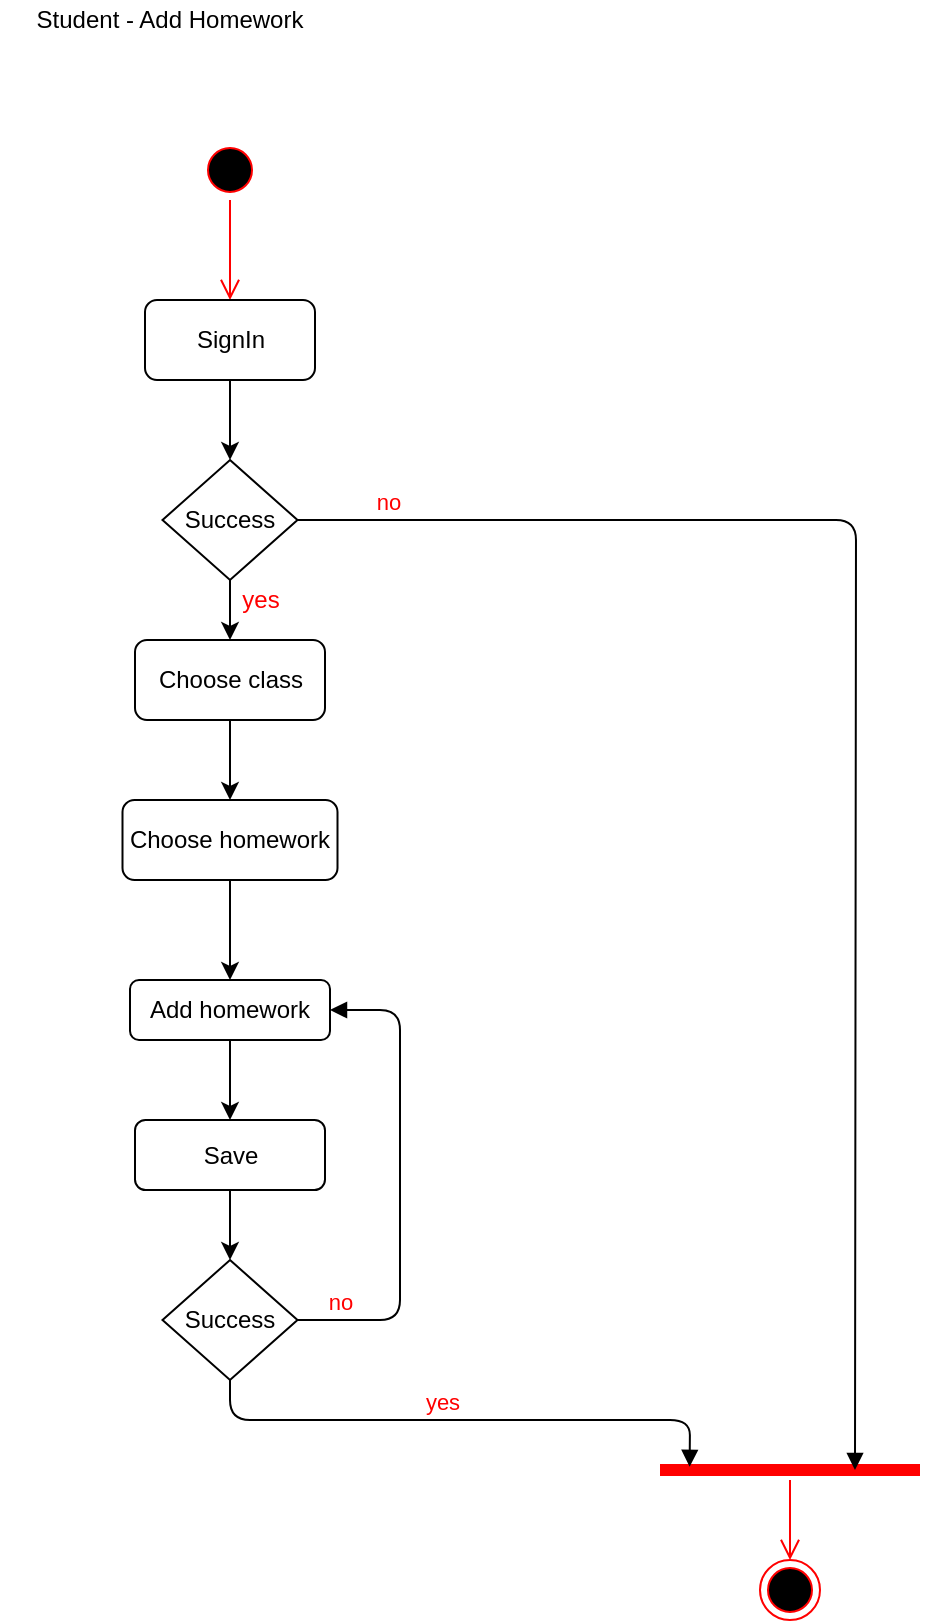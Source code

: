 <mxfile version="14.4.9" type="device"><diagram id="8ZwmYpyhD16d6OSZrNVb" name="Page-1"><mxGraphModel dx="1038" dy="548" grid="1" gridSize="10" guides="1" tooltips="1" connect="1" arrows="1" fold="1" page="1" pageScale="1" pageWidth="827" pageHeight="1169" math="0" shadow="0"><root><mxCell id="0"/><mxCell id="1" parent="0"/><mxCell id="GLordSHvu_Q38DEzcELr-1" value="Student - Add Homework" style="text;html=1;strokeColor=none;fillColor=none;align=center;verticalAlign=middle;whiteSpace=wrap;rounded=0;" parent="1" vertex="1"><mxGeometry x="50" y="50" width="170" height="20" as="geometry"/></mxCell><mxCell id="GLordSHvu_Q38DEzcELr-2" value="" style="ellipse;html=1;shape=startState;fillColor=#000000;strokeColor=#ff0000;" parent="1" vertex="1"><mxGeometry x="150" y="120" width="30" height="30" as="geometry"/></mxCell><mxCell id="GLordSHvu_Q38DEzcELr-3" value="" style="edgeStyle=orthogonalEdgeStyle;html=1;verticalAlign=bottom;endArrow=open;endSize=8;strokeColor=#ff0000;entryX=0.5;entryY=0;entryDx=0;entryDy=0;" parent="1" source="GLordSHvu_Q38DEzcELr-2" target="GLordSHvu_Q38DEzcELr-4" edge="1"><mxGeometry relative="1" as="geometry"><mxPoint x="165" y="210" as="targetPoint"/></mxGeometry></mxCell><mxCell id="GLordSHvu_Q38DEzcELr-4" value="SignIn" style="rounded=1;whiteSpace=wrap;html=1;" parent="1" vertex="1"><mxGeometry x="122.5" y="200" width="85" height="40" as="geometry"/></mxCell><mxCell id="GLordSHvu_Q38DEzcELr-5" value="Success" style="rhombus;whiteSpace=wrap;html=1;" parent="1" vertex="1"><mxGeometry x="131.25" y="280" width="67.5" height="60" as="geometry"/></mxCell><mxCell id="GLordSHvu_Q38DEzcELr-6" value="" style="endArrow=classic;html=1;exitX=0.5;exitY=1;exitDx=0;exitDy=0;entryX=0.5;entryY=0;entryDx=0;entryDy=0;" parent="1" source="GLordSHvu_Q38DEzcELr-4" target="GLordSHvu_Q38DEzcELr-5" edge="1"><mxGeometry width="50" height="50" relative="1" as="geometry"><mxPoint x="390" y="290" as="sourcePoint"/><mxPoint x="440" y="240" as="targetPoint"/></mxGeometry></mxCell><mxCell id="GLordSHvu_Q38DEzcELr-7" value="Choose class" style="rounded=1;whiteSpace=wrap;html=1;" parent="1" vertex="1"><mxGeometry x="117.5" y="370" width="95" height="40" as="geometry"/></mxCell><mxCell id="GLordSHvu_Q38DEzcELr-8" value="" style="endArrow=classic;html=1;exitX=0.5;exitY=1;exitDx=0;exitDy=0;entryX=0.5;entryY=0;entryDx=0;entryDy=0;" parent="1" source="GLordSHvu_Q38DEzcELr-5" target="GLordSHvu_Q38DEzcELr-7" edge="1"><mxGeometry width="50" height="50" relative="1" as="geometry"><mxPoint x="390" y="290" as="sourcePoint"/><mxPoint x="440" y="240" as="targetPoint"/></mxGeometry></mxCell><mxCell id="GLordSHvu_Q38DEzcELr-9" value="Add homework" style="rounded=1;whiteSpace=wrap;html=1;" parent="1" vertex="1"><mxGeometry x="115" y="540" width="100" height="30" as="geometry"/></mxCell><mxCell id="GLordSHvu_Q38DEzcELr-11" value="Save" style="rounded=1;whiteSpace=wrap;html=1;" parent="1" vertex="1"><mxGeometry x="117.5" y="610" width="95" height="35" as="geometry"/></mxCell><mxCell id="GLordSHvu_Q38DEzcELr-12" value="" style="endArrow=classic;html=1;exitX=0.5;exitY=1;exitDx=0;exitDy=0;entryX=0.5;entryY=0;entryDx=0;entryDy=0;" parent="1" source="GLordSHvu_Q38DEzcELr-9" target="GLordSHvu_Q38DEzcELr-11" edge="1"><mxGeometry width="50" height="50" relative="1" as="geometry"><mxPoint x="390" y="440" as="sourcePoint"/><mxPoint x="440" y="390" as="targetPoint"/></mxGeometry></mxCell><mxCell id="GLordSHvu_Q38DEzcELr-13" value="Success" style="rhombus;whiteSpace=wrap;html=1;" parent="1" vertex="1"><mxGeometry x="131.25" y="680" width="67.5" height="60" as="geometry"/></mxCell><mxCell id="GLordSHvu_Q38DEzcELr-14" value="" style="endArrow=classic;html=1;exitX=0.5;exitY=1;exitDx=0;exitDy=0;entryX=0.5;entryY=0;entryDx=0;entryDy=0;" parent="1" source="GLordSHvu_Q38DEzcELr-11" target="GLordSHvu_Q38DEzcELr-13" edge="1"><mxGeometry width="50" height="50" relative="1" as="geometry"><mxPoint x="390" y="440" as="sourcePoint"/><mxPoint x="440" y="390" as="targetPoint"/></mxGeometry></mxCell><mxCell id="GLordSHvu_Q38DEzcELr-15" value="" style="shape=line;html=1;strokeWidth=6;strokeColor=#ff0000;" parent="1" vertex="1"><mxGeometry x="380" y="780" width="130" height="10" as="geometry"/></mxCell><mxCell id="GLordSHvu_Q38DEzcELr-16" value="" style="edgeStyle=orthogonalEdgeStyle;html=1;verticalAlign=bottom;endArrow=open;endSize=8;strokeColor=#ff0000;entryX=0.5;entryY=0;entryDx=0;entryDy=0;" parent="1" source="GLordSHvu_Q38DEzcELr-15" edge="1" target="GLordSHvu_Q38DEzcELr-17"><mxGeometry relative="1" as="geometry"><mxPoint x="445" y="780" as="targetPoint"/></mxGeometry></mxCell><mxCell id="GLordSHvu_Q38DEzcELr-17" value="" style="ellipse;html=1;shape=endState;fillColor=#000000;strokeColor=#ff0000;" parent="1" vertex="1"><mxGeometry x="430" y="830" width="30" height="30" as="geometry"/></mxCell><mxCell id="GLordSHvu_Q38DEzcELr-18" value="&lt;font color=&quot;#ff0000&quot;&gt;yes&lt;/font&gt;" style="html=1;verticalAlign=bottom;endArrow=block;exitX=0.5;exitY=1;exitDx=0;exitDy=0;entryX=0.114;entryY=0.34;entryDx=0;entryDy=0;entryPerimeter=0;" parent="1" source="GLordSHvu_Q38DEzcELr-13" target="GLordSHvu_Q38DEzcELr-15" edge="1"><mxGeometry x="-0.08" width="80" relative="1" as="geometry"><mxPoint x="370" y="610" as="sourcePoint"/><mxPoint x="400" y="650" as="targetPoint"/><Array as="points"><mxPoint x="165" y="760"/><mxPoint x="395" y="760"/></Array><mxPoint as="offset"/></mxGeometry></mxCell><mxCell id="GLordSHvu_Q38DEzcELr-19" value="&lt;font color=&quot;#ff0000&quot;&gt;no&lt;/font&gt;" style="html=1;verticalAlign=bottom;endArrow=block;exitX=1;exitY=0.5;exitDx=0;exitDy=0;entryX=1;entryY=0.5;entryDx=0;entryDy=0;" parent="1" source="GLordSHvu_Q38DEzcELr-13" target="GLordSHvu_Q38DEzcELr-9" edge="1"><mxGeometry x="-0.824" width="80" relative="1" as="geometry"><mxPoint x="370" y="610" as="sourcePoint"/><mxPoint x="270" y="620" as="targetPoint"/><Array as="points"><mxPoint x="250" y="710"/><mxPoint x="250" y="555"/></Array><mxPoint as="offset"/></mxGeometry></mxCell><mxCell id="GLordSHvu_Q38DEzcELr-21" value="&lt;font color=&quot;#ff0000&quot;&gt;no&lt;/font&gt;" style="html=1;verticalAlign=bottom;endArrow=block;exitX=1;exitY=0.5;exitDx=0;exitDy=0;entryX=0.75;entryY=0.5;entryDx=0;entryDy=0;entryPerimeter=0;" parent="1" source="GLordSHvu_Q38DEzcELr-5" target="GLordSHvu_Q38DEzcELr-15" edge="1"><mxGeometry x="-0.879" width="80" relative="1" as="geometry"><mxPoint x="370" y="390" as="sourcePoint"/><mxPoint x="470" y="310" as="targetPoint"/><Array as="points"><mxPoint x="478" y="310"/></Array><mxPoint as="offset"/></mxGeometry></mxCell><mxCell id="GLordSHvu_Q38DEzcELr-25" value="&lt;font color=&quot;#ff0000&quot;&gt;yes&lt;/font&gt;" style="text;html=1;align=center;verticalAlign=middle;resizable=0;points=[];autosize=1;" parent="1" vertex="1"><mxGeometry x="165" y="340" width="30" height="20" as="geometry"/></mxCell><mxCell id="784R_HjBHpiBQ-Et0G2F-1" value="Choose homework" style="rounded=1;whiteSpace=wrap;html=1;" vertex="1" parent="1"><mxGeometry x="111.25" y="450" width="107.5" height="40" as="geometry"/></mxCell><mxCell id="784R_HjBHpiBQ-Et0G2F-2" value="" style="endArrow=classic;html=1;exitX=0.5;exitY=1;exitDx=0;exitDy=0;entryX=0.5;entryY=0;entryDx=0;entryDy=0;" edge="1" parent="1" source="GLordSHvu_Q38DEzcELr-7" target="784R_HjBHpiBQ-Et0G2F-1"><mxGeometry width="50" height="50" relative="1" as="geometry"><mxPoint x="390" y="500" as="sourcePoint"/><mxPoint x="440" y="450" as="targetPoint"/></mxGeometry></mxCell><mxCell id="784R_HjBHpiBQ-Et0G2F-3" value="" style="endArrow=classic;html=1;exitX=0.5;exitY=1;exitDx=0;exitDy=0;entryX=0.5;entryY=0;entryDx=0;entryDy=0;" edge="1" parent="1" source="784R_HjBHpiBQ-Et0G2F-1" target="GLordSHvu_Q38DEzcELr-9"><mxGeometry width="50" height="50" relative="1" as="geometry"><mxPoint x="390" y="500" as="sourcePoint"/><mxPoint x="440" y="450" as="targetPoint"/></mxGeometry></mxCell></root></mxGraphModel></diagram></mxfile>